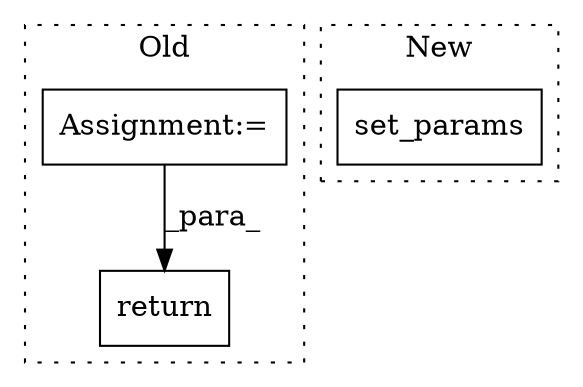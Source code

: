 digraph G {
subgraph cluster0 {
1 [label="return" a="41" s="1200" l="7" shape="box"];
3 [label="Assignment:=" a="7" s="1147" l="1" shape="box"];
label = "Old";
style="dotted";
}
subgraph cluster1 {
2 [label="set_params" a="32" s="919,960" l="11,1" shape="box"];
label = "New";
style="dotted";
}
3 -> 1 [label="_para_"];
}